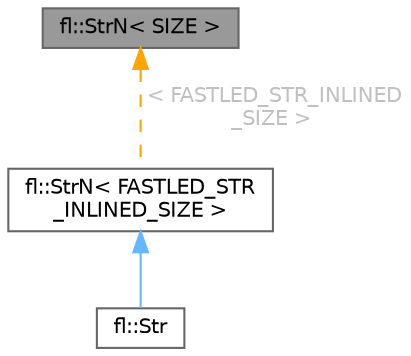 digraph "fl::StrN&lt; SIZE &gt;"
{
 // INTERACTIVE_SVG=YES
 // LATEX_PDF_SIZE
  bgcolor="transparent";
  edge [fontname=Helvetica,fontsize=10,labelfontname=Helvetica,labelfontsize=10];
  node [fontname=Helvetica,fontsize=10,shape=box,height=0.2,width=0.4];
  Node1 [id="Node000001",label="fl::StrN\< SIZE \>",height=0.2,width=0.4,color="gray40", fillcolor="grey60", style="filled", fontcolor="black",tooltip=" "];
  Node1 -> Node2 [id="edge1_Node000001_Node000002",dir="back",color="orange",style="dashed",tooltip=" ",label=" \< FASTLED_STR_INLINED\l_SIZE \>",fontcolor="grey" ];
  Node2 [id="Node000002",label="fl::StrN\< FASTLED_STR\l_INLINED_SIZE \>",height=0.2,width=0.4,color="gray40", fillcolor="white", style="filled",URL="$dc/d96/classfl_1_1_str_n.html",tooltip=" "];
  Node2 -> Node3 [id="edge2_Node000002_Node000003",dir="back",color="steelblue1",style="solid",tooltip=" "];
  Node3 [id="Node000003",label="fl::Str",height=0.2,width=0.4,color="gray40", fillcolor="white", style="filled",URL="$d2/d24/classfl_1_1_str.html",tooltip=" "];
}

